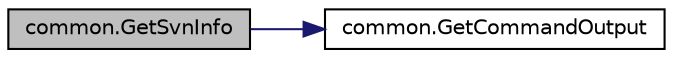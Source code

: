 digraph "common.GetSvnInfo"
{
  edge [fontname="Helvetica",fontsize="10",labelfontname="Helvetica",labelfontsize="10"];
  node [fontname="Helvetica",fontsize="10",shape=record];
  rankdir="LR";
  Node7 [label="common.GetSvnInfo",height=0.2,width=0.4,color="black", fillcolor="grey75", style="filled", fontcolor="black"];
  Node7 -> Node8 [color="midnightblue",fontsize="10",style="solid",fontname="Helvetica"];
  Node8 [label="common.GetCommandOutput",height=0.2,width=0.4,color="black", fillcolor="white", style="filled",URL="$d9/d0c/namespacecommon.html#ac1337758ae23f6a91b44de07408791da"];
}
